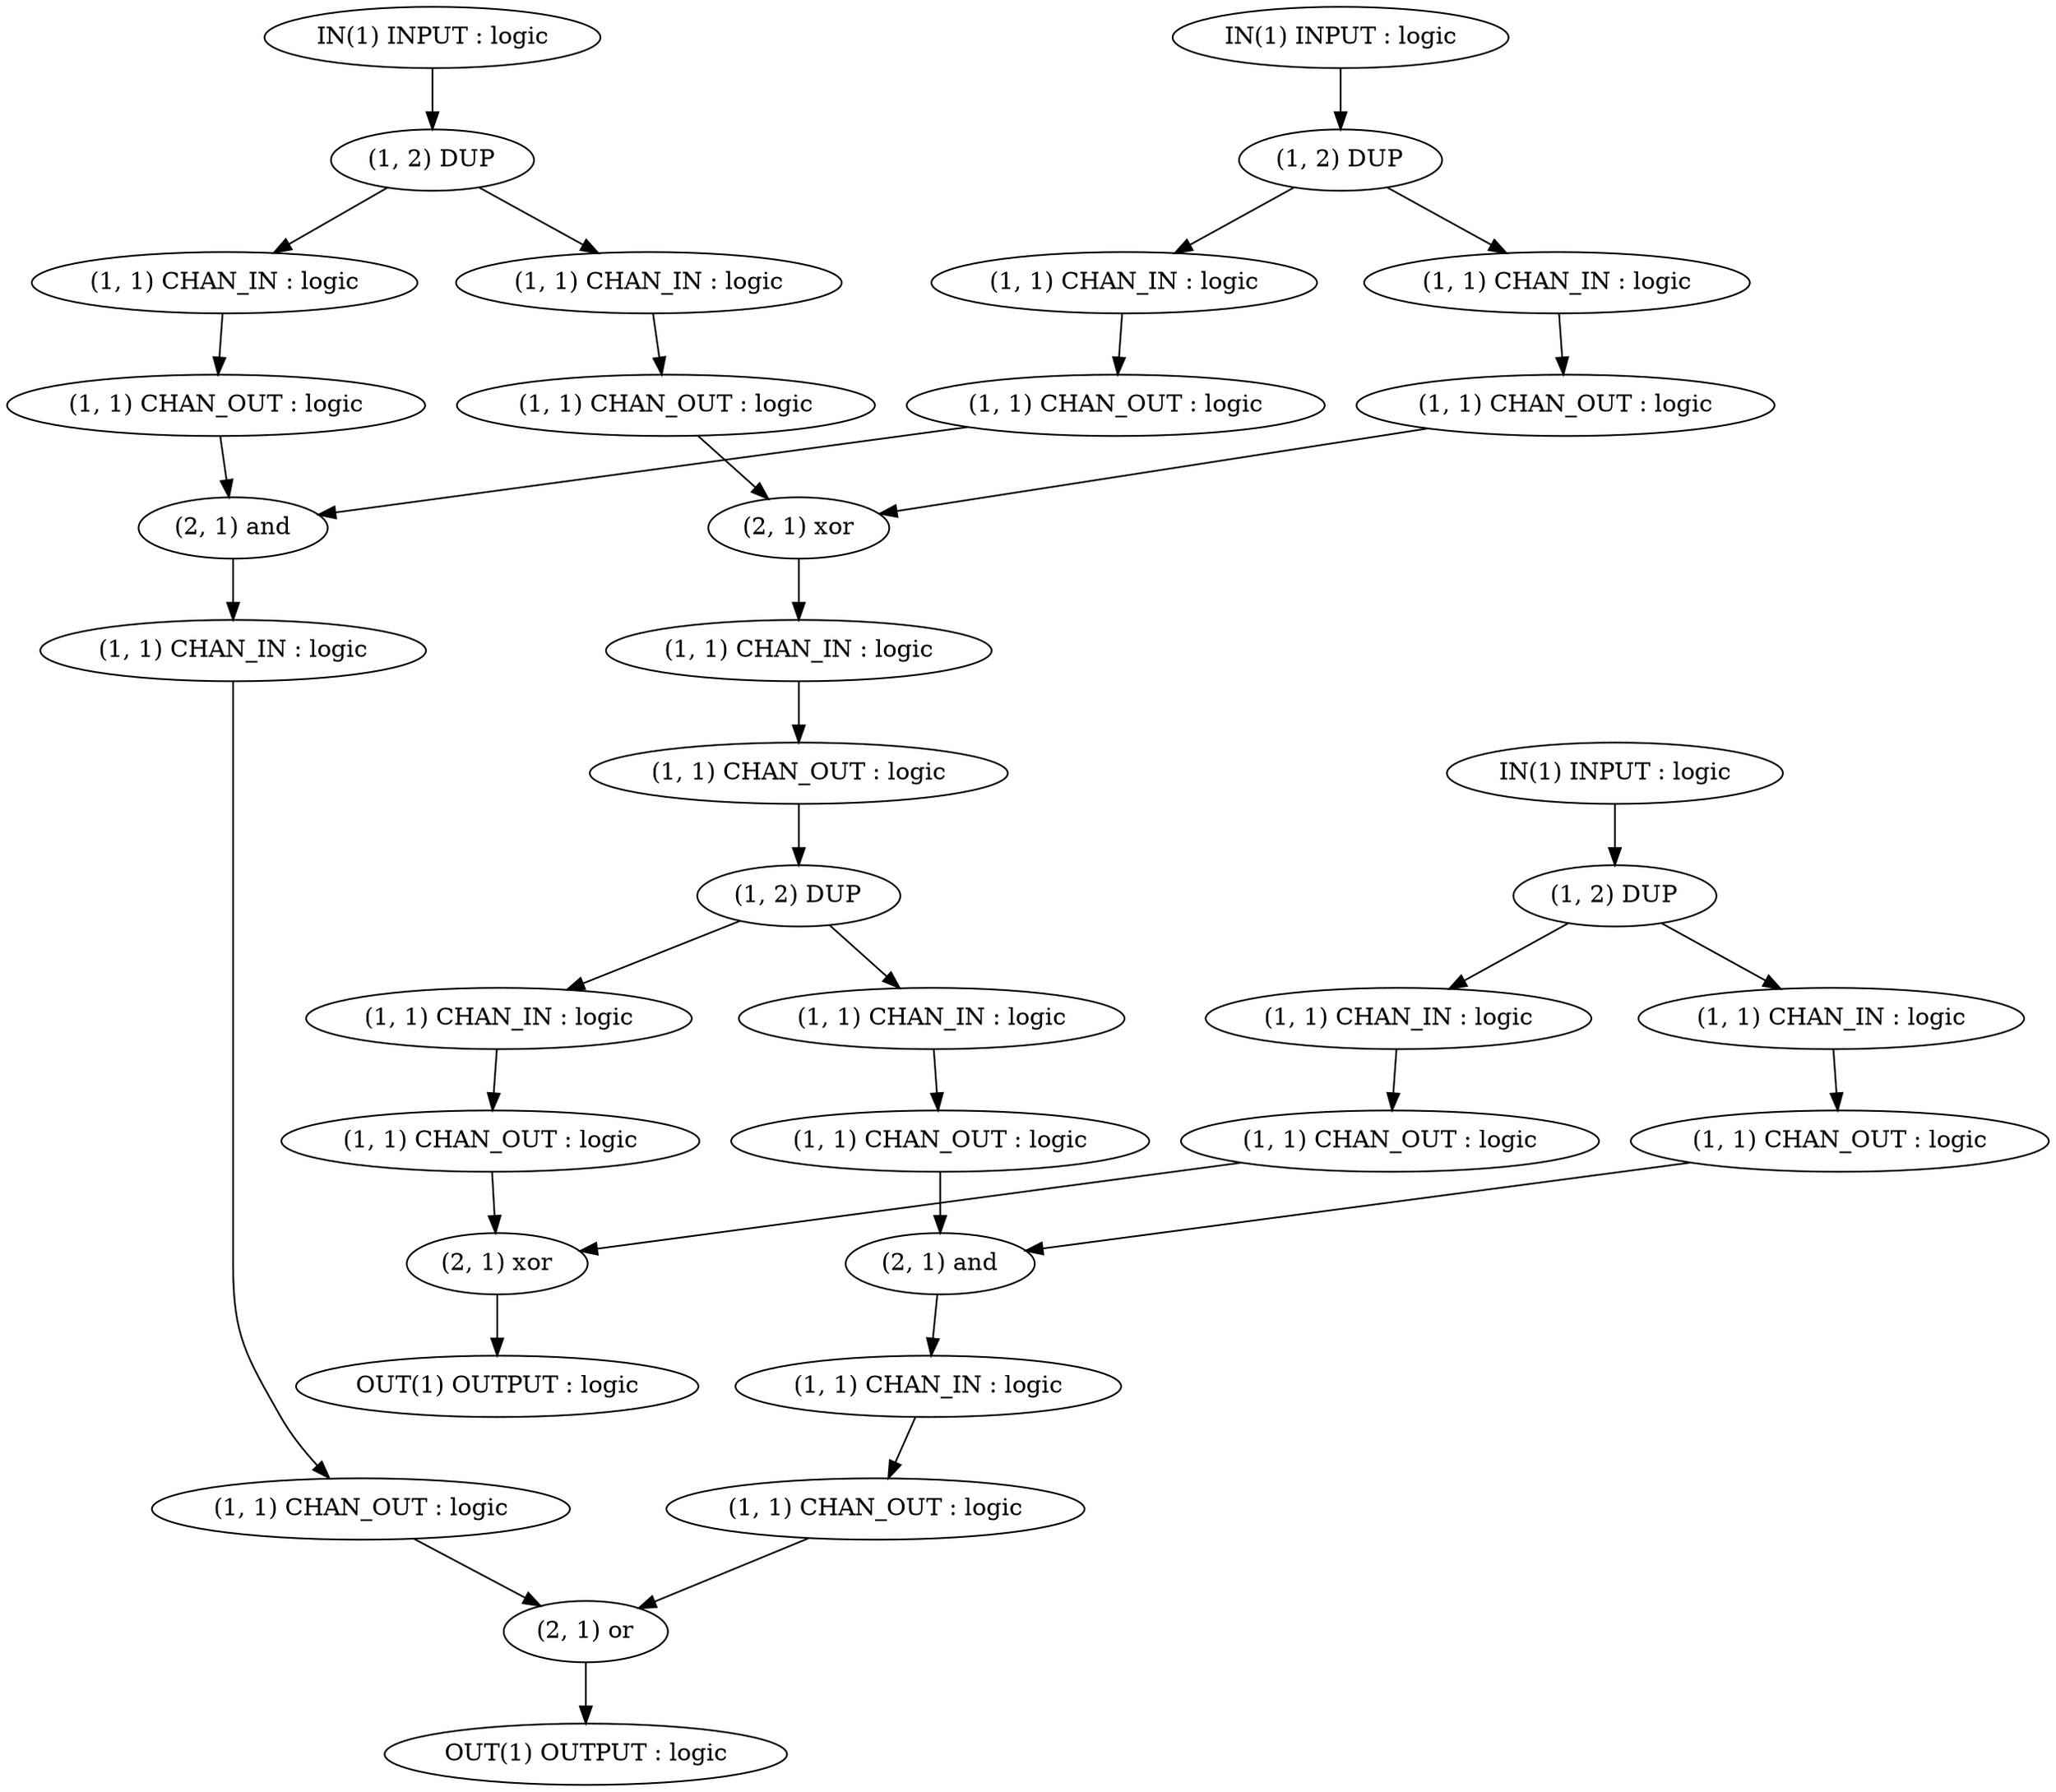 // LOG : Starting Idealised Linear
// LOG : Parsing Successful
// LOG : Type Checking Complete
// LOG : Soundness Check Complete
digraph G {
31 [label="(1, 1) CHAN_IN : logic"];
32 [label="(1, 1) CHAN_OUT : logic"];
29 [label="(1, 1) CHAN_IN : logic"];
30 [label="(1, 1) CHAN_OUT : logic"];
26 [label="(1, 1) CHAN_IN : logic"];
27 [label="(1, 1) CHAN_OUT : logic"];
24 [label="(1, 1) CHAN_IN : logic"];
25 [label="(1, 1) CHAN_OUT : logic"];
20 [label="(1, 1) CHAN_IN : logic"];
21 [label="(1, 1) CHAN_OUT : logic"];
18 [label="(1, 1) CHAN_IN : logic"];
19 [label="(1, 1) CHAN_OUT : logic"];
16 [label="(1, 1) CHAN_IN : logic"];
17 [label="(1, 1) CHAN_OUT : logic"];
12 [label="(1, 1) CHAN_IN : logic"];
13 [label="(1, 1) CHAN_OUT : logic"];
10 [label="(1, 1) CHAN_IN : logic"];
11 [label="(1, 1) CHAN_OUT : logic"];
8 [label="(1, 1) CHAN_IN : logic"];
9 [label="(1, 1) CHAN_OUT : logic"];
6 [label="(1, 1) CHAN_IN : logic"];
7 [label="(1, 1) CHAN_OUT : logic"];
5 [label="OUT(1) OUTPUT : logic"];
4 [label="OUT(1) OUTPUT : logic"];
3 [label="IN(1) INPUT : logic"];
2 [label="IN(1) INPUT : logic"];
1 [label="IN(1) INPUT : logic"];
14 [label="(1, 2) DUP"];
15 [label="(1, 2) DUP"];
22 [label="(1, 2) DUP"];
23 [label="(2, 1) xor"];
28 [label="(1, 2) DUP"];
33 [label="(2, 1) and"];
34 [label="(2, 1) and"];
35 [label="(2, 1) xor"];
36 [label="(2, 1) or"];
	31 -> 32;
	29 -> 30;
	26 -> 27;
	24 -> 25;
	20 -> 21;
	18 -> 19;
	16 -> 17;
	12 -> 13;
	10 -> 11;
	8 -> 9;
	6 -> 7;
	1 -> 14;
	14 -> 6;
	14 -> 8;
	2 -> 15;
	15 -> 10;
	15 -> 12;
	17 -> 22;
	22 -> 18;
	22 -> 20;
	23 -> 16;
	9 -> 23;
	13 -> 23;
	3 -> 28;
	28 -> 24;
	28 -> 26;
	33 -> 29;
	19 -> 33;
	25 -> 33;
	34 -> 31;
	7 -> 34;
	11 -> 34;
	35 -> 5;
	27 -> 35;
	21 -> 35;
	36 -> 4;
	30 -> 36;
	32 -> 36;
}

// LOG : BYE

